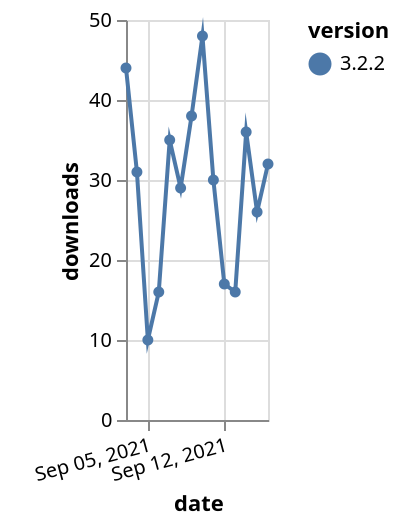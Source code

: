 {"$schema": "https://vega.github.io/schema/vega-lite/v5.json", "description": "A simple bar chart with embedded data.", "data": {"values": [{"date": "2021-09-03", "total": 3085, "delta": 44, "version": "3.2.2"}, {"date": "2021-09-04", "total": 3116, "delta": 31, "version": "3.2.2"}, {"date": "2021-09-05", "total": 3126, "delta": 10, "version": "3.2.2"}, {"date": "2021-09-06", "total": 3142, "delta": 16, "version": "3.2.2"}, {"date": "2021-09-07", "total": 3177, "delta": 35, "version": "3.2.2"}, {"date": "2021-09-08", "total": 3206, "delta": 29, "version": "3.2.2"}, {"date": "2021-09-09", "total": 3244, "delta": 38, "version": "3.2.2"}, {"date": "2021-09-10", "total": 3292, "delta": 48, "version": "3.2.2"}, {"date": "2021-09-11", "total": 3322, "delta": 30, "version": "3.2.2"}, {"date": "2021-09-12", "total": 3339, "delta": 17, "version": "3.2.2"}, {"date": "2021-09-13", "total": 3355, "delta": 16, "version": "3.2.2"}, {"date": "2021-09-14", "total": 3391, "delta": 36, "version": "3.2.2"}, {"date": "2021-09-15", "total": 3417, "delta": 26, "version": "3.2.2"}, {"date": "2021-09-16", "total": 3449, "delta": 32, "version": "3.2.2"}]}, "width": "container", "mark": {"type": "line", "point": {"filled": true}}, "encoding": {"x": {"field": "date", "type": "temporal", "timeUnit": "yearmonthdate", "title": "date", "axis": {"labelAngle": -15}}, "y": {"field": "delta", "type": "quantitative", "title": "downloads"}, "color": {"field": "version", "type": "nominal"}, "tooltip": {"field": "delta"}}}